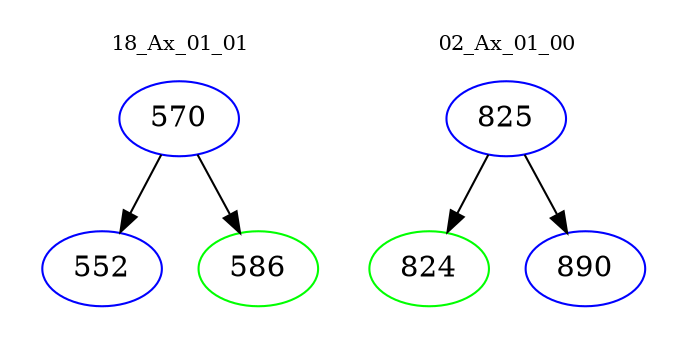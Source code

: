 digraph{
subgraph cluster_0 {
color = white
label = "18_Ax_01_01";
fontsize=10;
T0_570 [label="570", color="blue"]
T0_570 -> T0_552 [color="black"]
T0_552 [label="552", color="blue"]
T0_570 -> T0_586 [color="black"]
T0_586 [label="586", color="green"]
}
subgraph cluster_1 {
color = white
label = "02_Ax_01_00";
fontsize=10;
T1_825 [label="825", color="blue"]
T1_825 -> T1_824 [color="black"]
T1_824 [label="824", color="green"]
T1_825 -> T1_890 [color="black"]
T1_890 [label="890", color="blue"]
}
}
